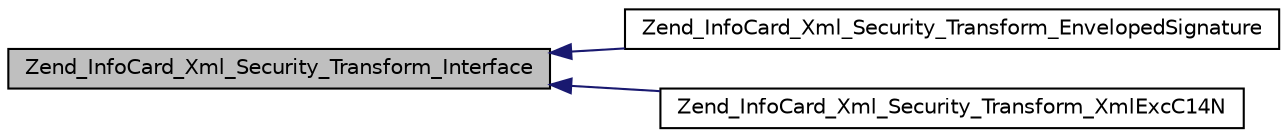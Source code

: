 digraph G
{
  edge [fontname="Helvetica",fontsize="10",labelfontname="Helvetica",labelfontsize="10"];
  node [fontname="Helvetica",fontsize="10",shape=record];
  rankdir="LR";
  Node1 [label="Zend_InfoCard_Xml_Security_Transform_Interface",height=0.2,width=0.4,color="black", fillcolor="grey75", style="filled" fontcolor="black"];
  Node1 -> Node2 [dir="back",color="midnightblue",fontsize="10",style="solid",fontname="Helvetica"];
  Node2 [label="Zend_InfoCard_Xml_Security_Transform_EnvelopedSignature",height=0.2,width=0.4,color="black", fillcolor="white", style="filled",URL="$class_zend___info_card___xml___security___transform___enveloped_signature.html"];
  Node1 -> Node3 [dir="back",color="midnightblue",fontsize="10",style="solid",fontname="Helvetica"];
  Node3 [label="Zend_InfoCard_Xml_Security_Transform_XmlExcC14N",height=0.2,width=0.4,color="black", fillcolor="white", style="filled",URL="$class_zend___info_card___xml___security___transform___xml_exc_c14_n.html"];
}
